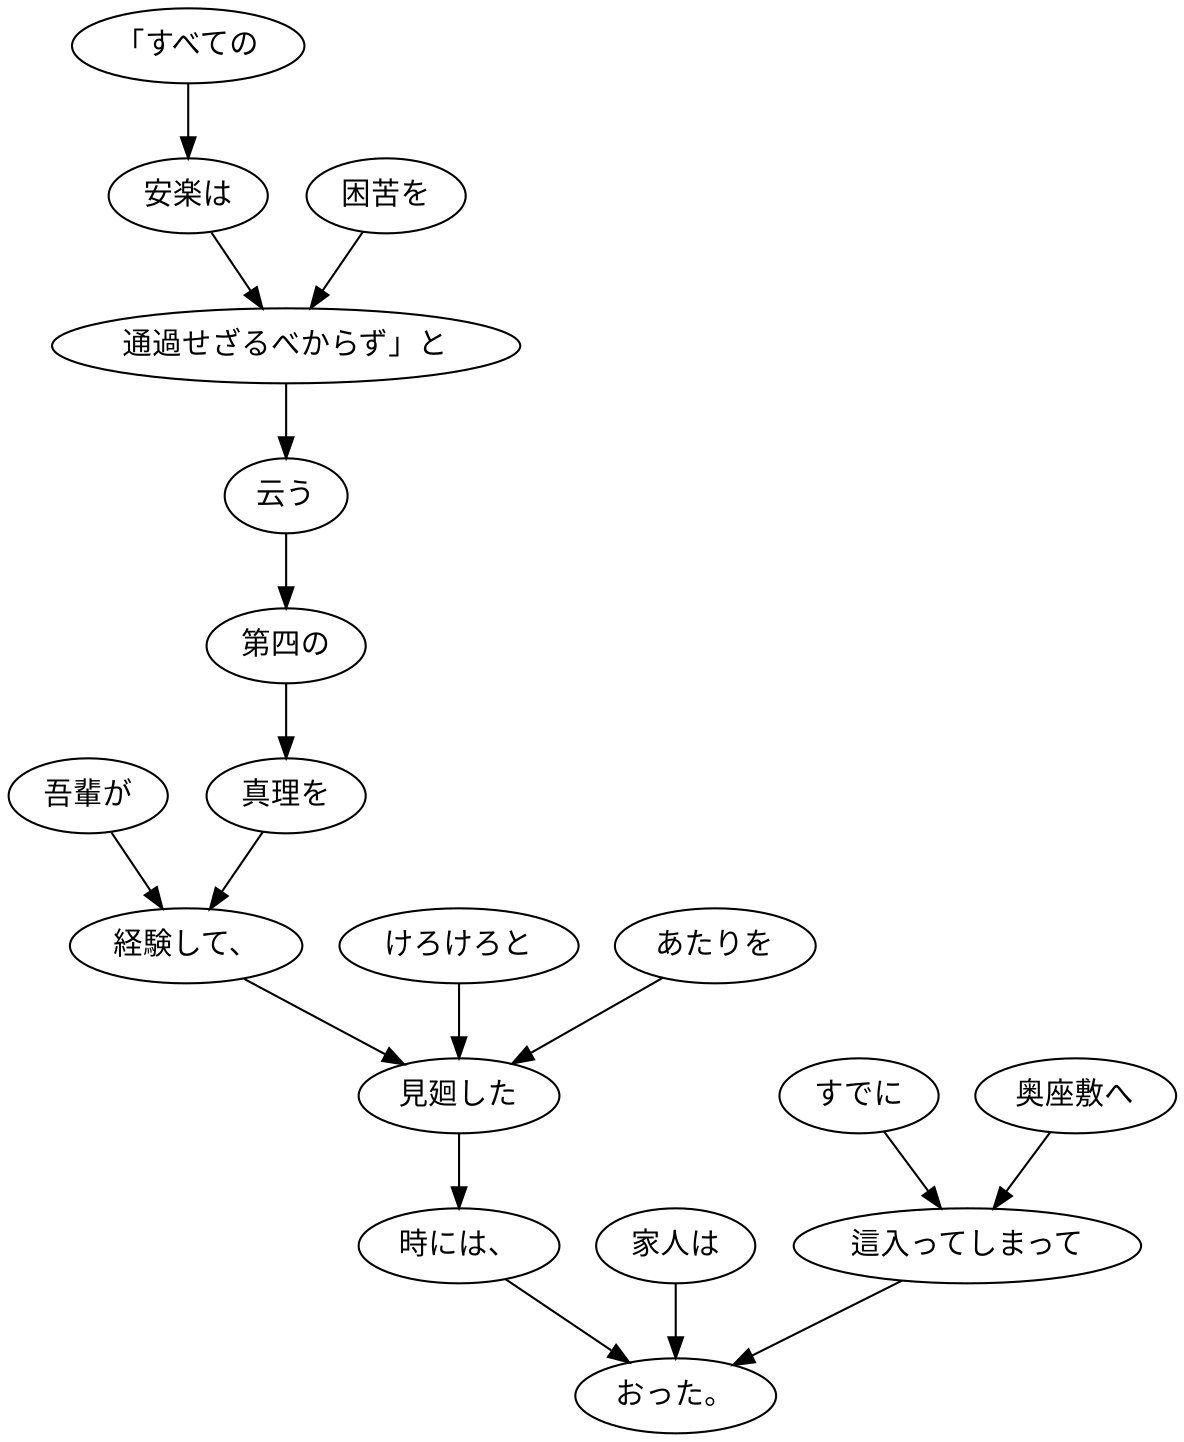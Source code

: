 digraph graph646 {
	node0 [label="吾輩が"];
	node1 [label="「すべての"];
	node2 [label="安楽は"];
	node3 [label="困苦を"];
	node4 [label="通過せざるべからず」と"];
	node5 [label="云う"];
	node6 [label="第四の"];
	node7 [label="真理を"];
	node8 [label="経験して、"];
	node9 [label="けろけろと"];
	node10 [label="あたりを"];
	node11 [label="見廻した"];
	node12 [label="時には、"];
	node13 [label="家人は"];
	node14 [label="すでに"];
	node15 [label="奥座敷へ"];
	node16 [label="這入ってしまって"];
	node17 [label="おった。"];
	node0 -> node8;
	node1 -> node2;
	node2 -> node4;
	node3 -> node4;
	node4 -> node5;
	node5 -> node6;
	node6 -> node7;
	node7 -> node8;
	node8 -> node11;
	node9 -> node11;
	node10 -> node11;
	node11 -> node12;
	node12 -> node17;
	node13 -> node17;
	node14 -> node16;
	node15 -> node16;
	node16 -> node17;
}
